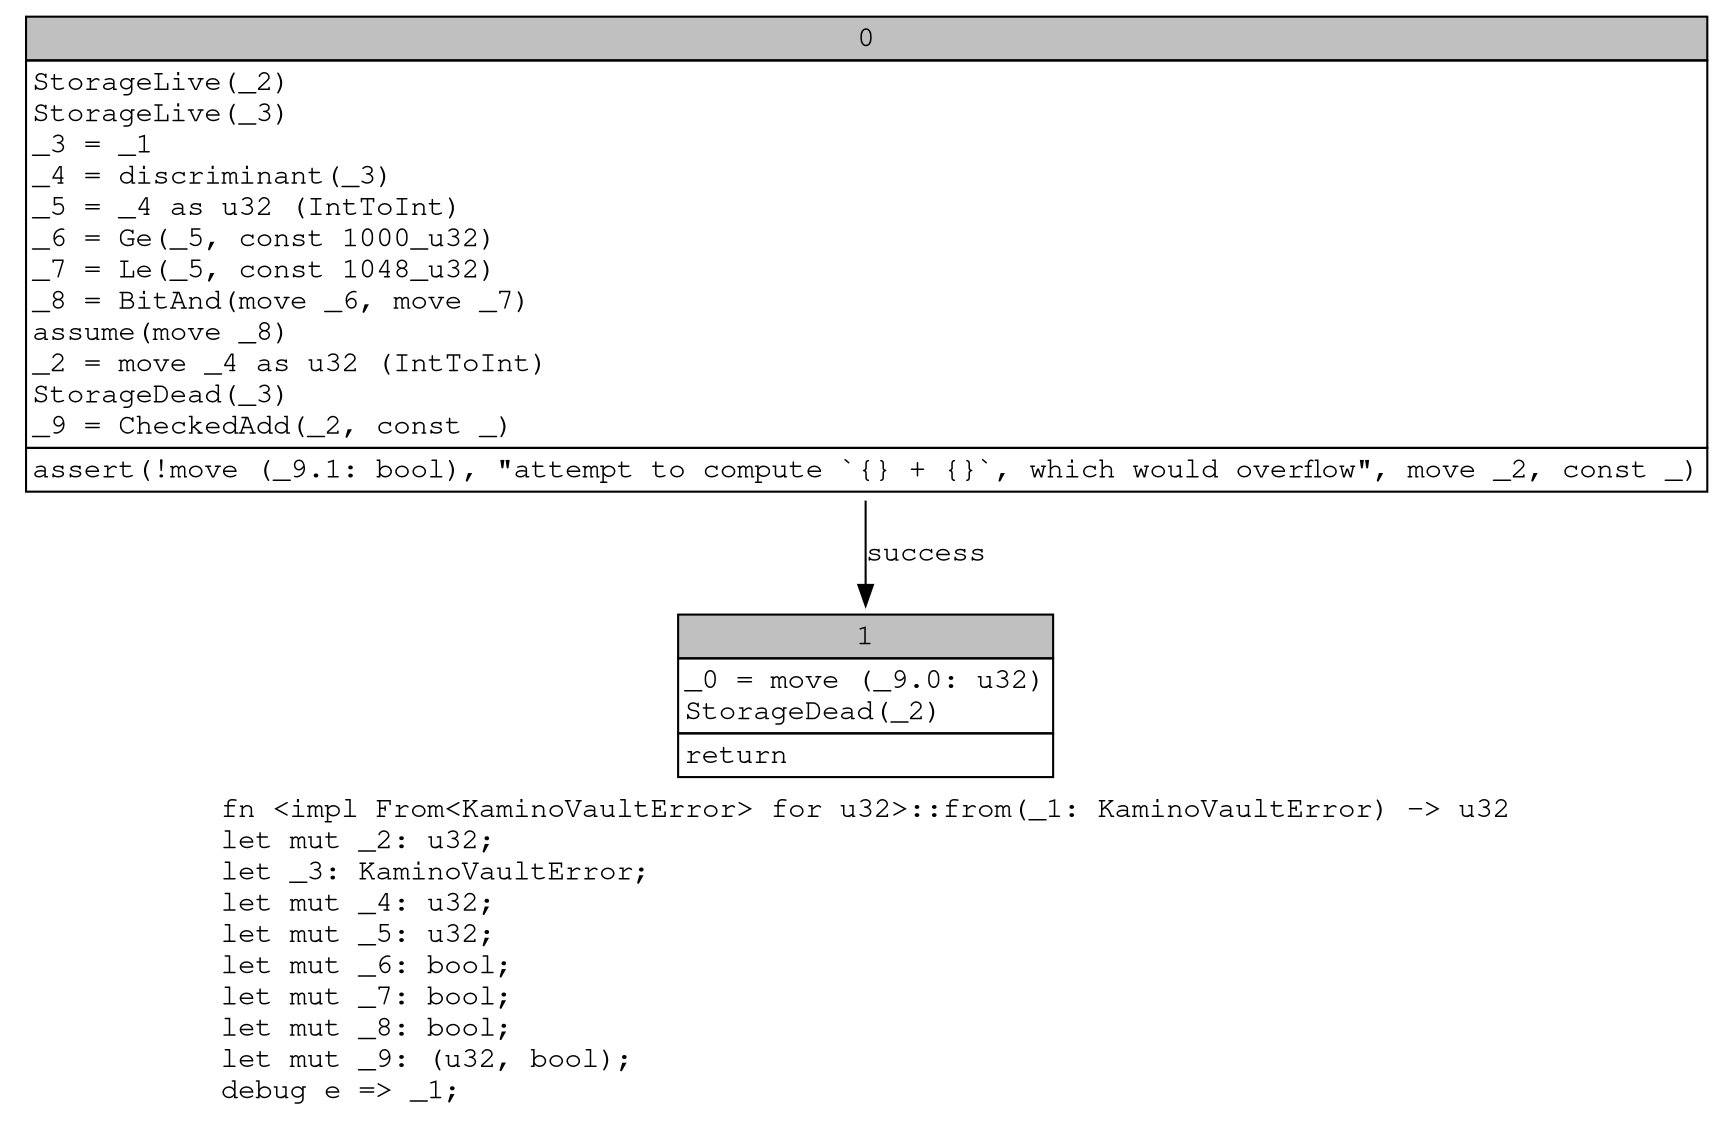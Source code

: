 digraph Mir_0_2992 {
    graph [fontname="Courier, monospace"];
    node [fontname="Courier, monospace"];
    edge [fontname="Courier, monospace"];
    label=<fn &lt;impl From&lt;KaminoVaultError&gt; for u32&gt;::from(_1: KaminoVaultError) -&gt; u32<br align="left"/>let mut _2: u32;<br align="left"/>let _3: KaminoVaultError;<br align="left"/>let mut _4: u32;<br align="left"/>let mut _5: u32;<br align="left"/>let mut _6: bool;<br align="left"/>let mut _7: bool;<br align="left"/>let mut _8: bool;<br align="left"/>let mut _9: (u32, bool);<br align="left"/>debug e =&gt; _1;<br align="left"/>>;
    bb0__0_2992 [shape="none", label=<<table border="0" cellborder="1" cellspacing="0"><tr><td bgcolor="gray" align="center" colspan="1">0</td></tr><tr><td align="left" balign="left">StorageLive(_2)<br/>StorageLive(_3)<br/>_3 = _1<br/>_4 = discriminant(_3)<br/>_5 = _4 as u32 (IntToInt)<br/>_6 = Ge(_5, const 1000_u32)<br/>_7 = Le(_5, const 1048_u32)<br/>_8 = BitAnd(move _6, move _7)<br/>assume(move _8)<br/>_2 = move _4 as u32 (IntToInt)<br/>StorageDead(_3)<br/>_9 = CheckedAdd(_2, const _)<br/></td></tr><tr><td align="left">assert(!move (_9.1: bool), &quot;attempt to compute `{} + {}`, which would overflow&quot;, move _2, const _)</td></tr></table>>];
    bb1__0_2992 [shape="none", label=<<table border="0" cellborder="1" cellspacing="0"><tr><td bgcolor="gray" align="center" colspan="1">1</td></tr><tr><td align="left" balign="left">_0 = move (_9.0: u32)<br/>StorageDead(_2)<br/></td></tr><tr><td align="left">return</td></tr></table>>];
    bb0__0_2992 -> bb1__0_2992 [label="success"];
}
